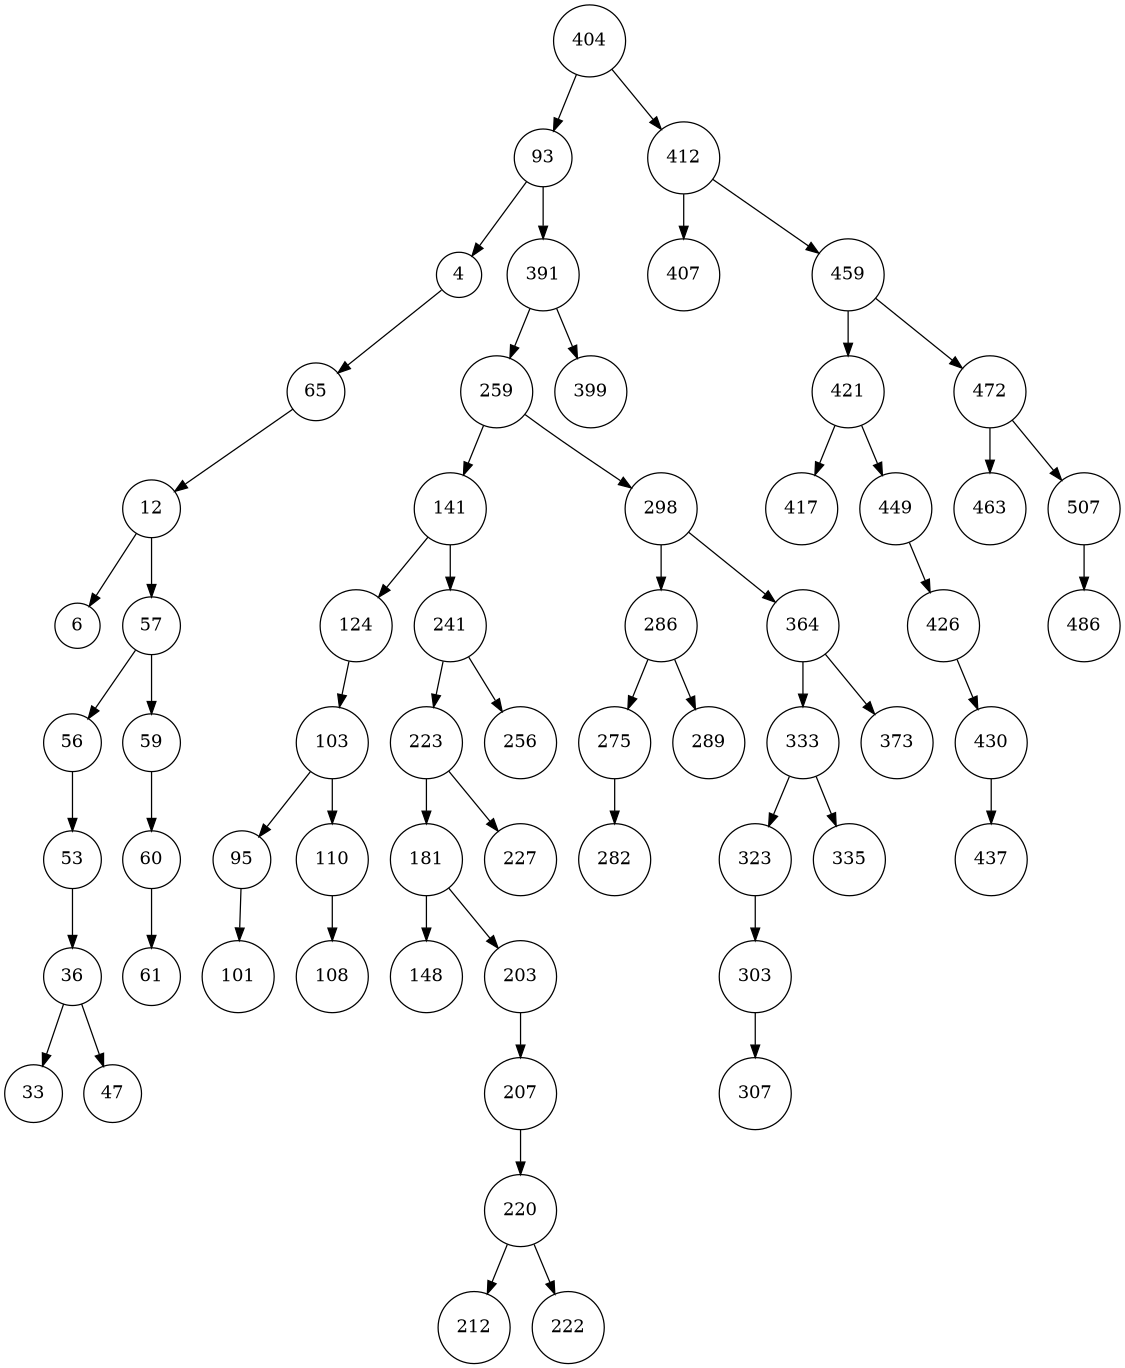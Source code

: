 digraph structs {
rankdir=TB;
node [shape=circle];
size="7.5,10";
404->93;
404->412;
93->4;
93->391;
4->65;
65->12;
12->6;
12->57;
57->56;
57->59;
56->53;
53->36;
36->33;
36->47;
59->60;
60->61;
391->259;
391->399;
259->141;
259->298;
141->124;
141->241;
124->103;
103->95;
103->110;
95->101;
110->108;
241->223;
241->256;
223->181;
223->227;
181->148;
181->203;
203->207;
207->220;
220->212;
220->222;
298->286;
298->364;
286->275;
286->289;
275->282;
364->333;
364->373;
333->323;
333->335;
323->303;
303->307;
412->407;
412->459;
459->421;
459->472;
421->417;
421->449;
449->426;
426->430;
430->437;
472->463;
472->507;
507->486;
}
